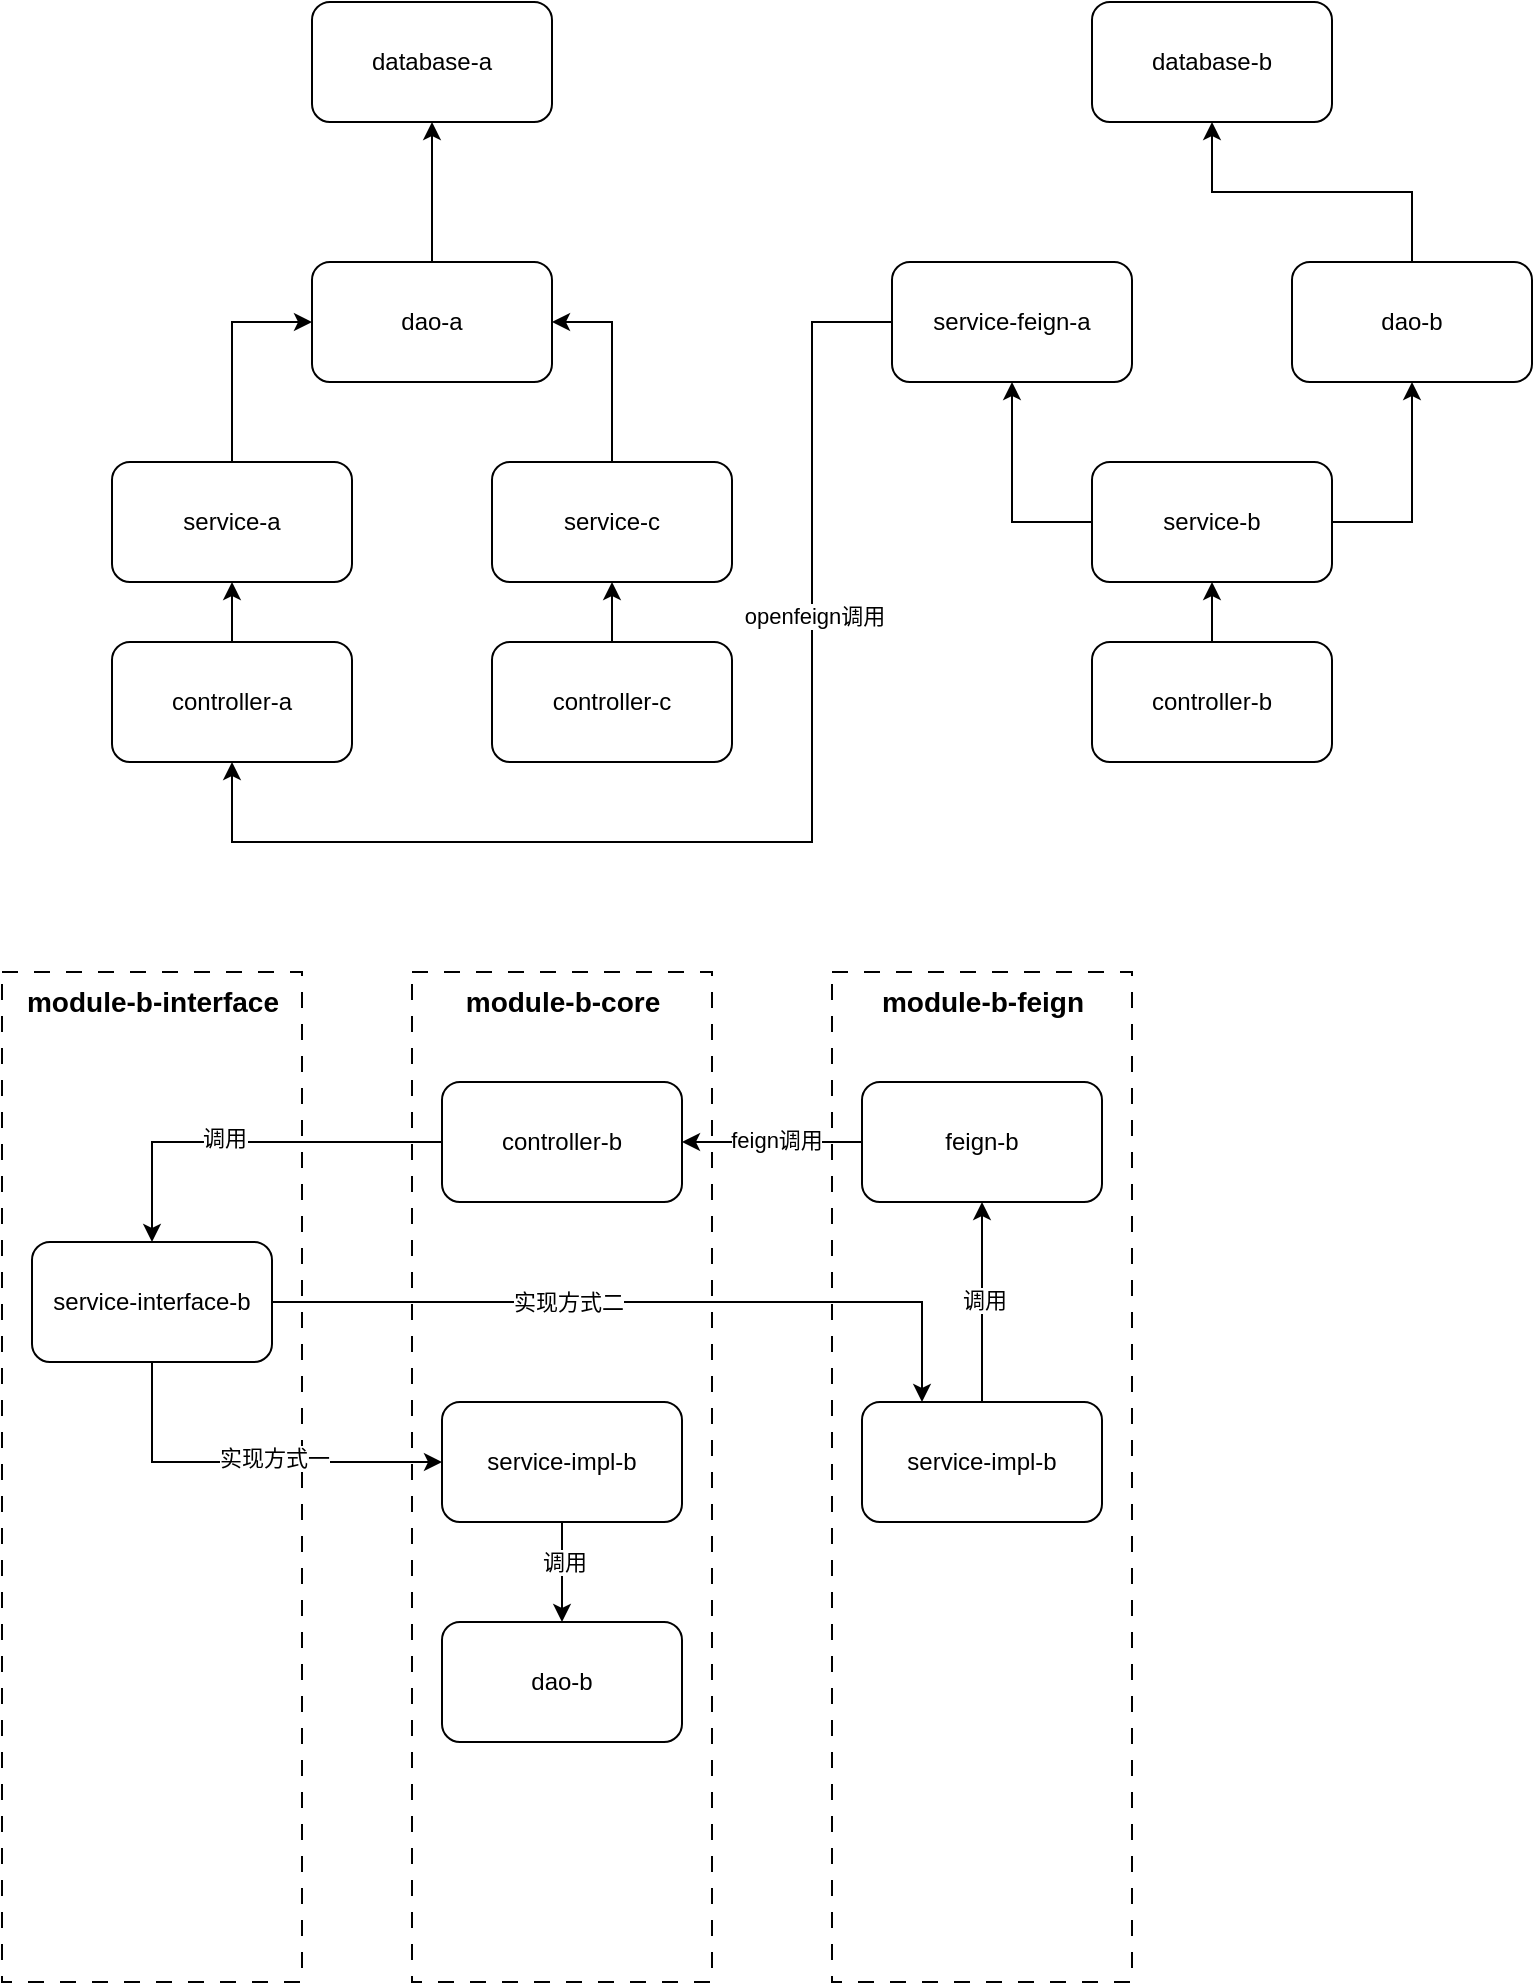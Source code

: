 <mxfile version="27.1.6">
  <diagram name="第 1 页" id="FFWr6u5y0ytz4Iyv65yv">
    <mxGraphModel dx="994" dy="561" grid="1" gridSize="10" guides="1" tooltips="1" connect="1" arrows="1" fold="1" page="1" pageScale="1" pageWidth="827" pageHeight="1169" math="0" shadow="0">
      <root>
        <mxCell id="0" />
        <mxCell id="1" parent="0" />
        <mxCell id="37rWsIUQvz2kM5Ei5rHp-4" value="" style="rounded=0;whiteSpace=wrap;html=1;dashed=1;dashPattern=8 8;" vertex="1" parent="1">
          <mxGeometry x="440" y="555" width="150" height="505" as="geometry" />
        </mxCell>
        <mxCell id="37rWsIUQvz2kM5Ei5rHp-3" value="" style="rounded=0;whiteSpace=wrap;html=1;dashed=1;dashPattern=8 8;" vertex="1" parent="1">
          <mxGeometry x="230" y="555" width="150" height="505" as="geometry" />
        </mxCell>
        <mxCell id="37rWsIUQvz2kM5Ei5rHp-1" value="" style="rounded=0;whiteSpace=wrap;html=1;dashed=1;dashPattern=8 8;" vertex="1" parent="1">
          <mxGeometry x="25" y="555" width="150" height="505" as="geometry" />
        </mxCell>
        <mxCell id="oveZRGWBptO2mNdlpd39-2" style="edgeStyle=orthogonalEdgeStyle;rounded=0;orthogonalLoop=1;jettySize=auto;html=1;exitX=0.5;exitY=0;exitDx=0;exitDy=0;entryX=0.5;entryY=1;entryDx=0;entryDy=0;" parent="1" source="oveZRGWBptO2mNdlpd39-3" target="oveZRGWBptO2mNdlpd39-12" edge="1">
          <mxGeometry relative="1" as="geometry" />
        </mxCell>
        <mxCell id="oveZRGWBptO2mNdlpd39-3" value="dao-a" style="rounded=1;whiteSpace=wrap;html=1;" parent="1" vertex="1">
          <mxGeometry x="180" y="200" width="120" height="60" as="geometry" />
        </mxCell>
        <mxCell id="oveZRGWBptO2mNdlpd39-4" style="edgeStyle=orthogonalEdgeStyle;rounded=0;orthogonalLoop=1;jettySize=auto;html=1;exitX=0.5;exitY=0;exitDx=0;exitDy=0;entryX=0;entryY=0.5;entryDx=0;entryDy=0;" parent="1" source="oveZRGWBptO2mNdlpd39-5" target="oveZRGWBptO2mNdlpd39-3" edge="1">
          <mxGeometry relative="1" as="geometry" />
        </mxCell>
        <mxCell id="oveZRGWBptO2mNdlpd39-5" value="service-a" style="rounded=1;whiteSpace=wrap;html=1;" parent="1" vertex="1">
          <mxGeometry x="80" y="300" width="120" height="60" as="geometry" />
        </mxCell>
        <mxCell id="oveZRGWBptO2mNdlpd39-6" style="edgeStyle=orthogonalEdgeStyle;rounded=0;orthogonalLoop=1;jettySize=auto;html=1;exitX=0.5;exitY=0;exitDx=0;exitDy=0;entryX=0.5;entryY=1;entryDx=0;entryDy=0;" parent="1" source="oveZRGWBptO2mNdlpd39-7" target="oveZRGWBptO2mNdlpd39-5" edge="1">
          <mxGeometry relative="1" as="geometry" />
        </mxCell>
        <mxCell id="oveZRGWBptO2mNdlpd39-7" value="controller-a" style="rounded=1;whiteSpace=wrap;html=1;" parent="1" vertex="1">
          <mxGeometry x="80" y="390" width="120" height="60" as="geometry" />
        </mxCell>
        <mxCell id="oveZRGWBptO2mNdlpd39-8" style="edgeStyle=orthogonalEdgeStyle;rounded=0;orthogonalLoop=1;jettySize=auto;html=1;exitX=0.5;exitY=0;exitDx=0;exitDy=0;entryX=1;entryY=0.5;entryDx=0;entryDy=0;" parent="1" source="oveZRGWBptO2mNdlpd39-9" target="oveZRGWBptO2mNdlpd39-3" edge="1">
          <mxGeometry relative="1" as="geometry" />
        </mxCell>
        <mxCell id="oveZRGWBptO2mNdlpd39-9" value="&lt;span style=&quot;background-color: transparent; color: light-dark(rgb(0, 0, 0), rgb(255, 255, 255));&quot;&gt;service-c&lt;/span&gt;" style="rounded=1;whiteSpace=wrap;html=1;" parent="1" vertex="1">
          <mxGeometry x="270" y="300" width="120" height="60" as="geometry" />
        </mxCell>
        <mxCell id="oveZRGWBptO2mNdlpd39-10" style="edgeStyle=orthogonalEdgeStyle;rounded=0;orthogonalLoop=1;jettySize=auto;html=1;exitX=0.5;exitY=0;exitDx=0;exitDy=0;entryX=0.5;entryY=1;entryDx=0;entryDy=0;" parent="1" source="oveZRGWBptO2mNdlpd39-11" target="oveZRGWBptO2mNdlpd39-9" edge="1">
          <mxGeometry relative="1" as="geometry" />
        </mxCell>
        <mxCell id="oveZRGWBptO2mNdlpd39-11" value="&lt;span style=&quot;background-color: transparent; color: light-dark(rgb(0, 0, 0), rgb(255, 255, 255));&quot;&gt;controller-c&lt;/span&gt;" style="rounded=1;whiteSpace=wrap;html=1;" parent="1" vertex="1">
          <mxGeometry x="270" y="390" width="120" height="60" as="geometry" />
        </mxCell>
        <mxCell id="oveZRGWBptO2mNdlpd39-12" value="database-a" style="rounded=1;whiteSpace=wrap;html=1;" parent="1" vertex="1">
          <mxGeometry x="180" y="70" width="120" height="60" as="geometry" />
        </mxCell>
        <mxCell id="oveZRGWBptO2mNdlpd39-13" value="database-b" style="rounded=1;whiteSpace=wrap;html=1;" parent="1" vertex="1">
          <mxGeometry x="570" y="70" width="120" height="60" as="geometry" />
        </mxCell>
        <mxCell id="oveZRGWBptO2mNdlpd39-14" style="edgeStyle=orthogonalEdgeStyle;rounded=0;orthogonalLoop=1;jettySize=auto;html=1;exitX=1;exitY=0.5;exitDx=0;exitDy=0;entryX=0.5;entryY=1;entryDx=0;entryDy=0;" parent="1" source="oveZRGWBptO2mNdlpd39-16" target="oveZRGWBptO2mNdlpd39-20" edge="1">
          <mxGeometry relative="1" as="geometry" />
        </mxCell>
        <mxCell id="oveZRGWBptO2mNdlpd39-15" style="edgeStyle=orthogonalEdgeStyle;rounded=0;orthogonalLoop=1;jettySize=auto;html=1;exitX=0;exitY=0.5;exitDx=0;exitDy=0;entryX=0.5;entryY=1;entryDx=0;entryDy=0;" parent="1" source="oveZRGWBptO2mNdlpd39-16" target="oveZRGWBptO2mNdlpd39-23" edge="1">
          <mxGeometry relative="1" as="geometry" />
        </mxCell>
        <mxCell id="oveZRGWBptO2mNdlpd39-16" value="&lt;span style=&quot;background-color: transparent; color: light-dark(rgb(0, 0, 0), rgb(255, 255, 255));&quot;&gt;service-b&lt;/span&gt;" style="rounded=1;whiteSpace=wrap;html=1;" parent="1" vertex="1">
          <mxGeometry x="570" y="300" width="120" height="60" as="geometry" />
        </mxCell>
        <mxCell id="oveZRGWBptO2mNdlpd39-17" style="edgeStyle=orthogonalEdgeStyle;rounded=0;orthogonalLoop=1;jettySize=auto;html=1;entryX=0.5;entryY=1;entryDx=0;entryDy=0;" parent="1" source="oveZRGWBptO2mNdlpd39-18" target="oveZRGWBptO2mNdlpd39-16" edge="1">
          <mxGeometry relative="1" as="geometry" />
        </mxCell>
        <mxCell id="oveZRGWBptO2mNdlpd39-18" value="&lt;span style=&quot;background-color: transparent; color: light-dark(rgb(0, 0, 0), rgb(255, 255, 255));&quot;&gt;controller-b&lt;/span&gt;" style="rounded=1;whiteSpace=wrap;html=1;" parent="1" vertex="1">
          <mxGeometry x="570" y="390" width="120" height="60" as="geometry" />
        </mxCell>
        <mxCell id="oveZRGWBptO2mNdlpd39-19" style="edgeStyle=orthogonalEdgeStyle;rounded=0;orthogonalLoop=1;jettySize=auto;html=1;exitX=0.5;exitY=0;exitDx=0;exitDy=0;entryX=0.5;entryY=1;entryDx=0;entryDy=0;" parent="1" source="oveZRGWBptO2mNdlpd39-20" target="oveZRGWBptO2mNdlpd39-13" edge="1">
          <mxGeometry relative="1" as="geometry" />
        </mxCell>
        <mxCell id="oveZRGWBptO2mNdlpd39-20" value="dao-b" style="rounded=1;whiteSpace=wrap;html=1;" parent="1" vertex="1">
          <mxGeometry x="670" y="200" width="120" height="60" as="geometry" />
        </mxCell>
        <mxCell id="oveZRGWBptO2mNdlpd39-21" style="edgeStyle=orthogonalEdgeStyle;rounded=0;orthogonalLoop=1;jettySize=auto;html=1;exitX=0;exitY=0.5;exitDx=0;exitDy=0;entryX=0.5;entryY=1;entryDx=0;entryDy=0;" parent="1" source="oveZRGWBptO2mNdlpd39-23" target="oveZRGWBptO2mNdlpd39-7" edge="1">
          <mxGeometry relative="1" as="geometry">
            <Array as="points">
              <mxPoint x="430" y="230" />
              <mxPoint x="430" y="490" />
              <mxPoint x="140" y="490" />
            </Array>
          </mxGeometry>
        </mxCell>
        <mxCell id="oveZRGWBptO2mNdlpd39-22" value="openfeign调用" style="edgeLabel;html=1;align=center;verticalAlign=middle;resizable=0;points=[];" parent="oveZRGWBptO2mNdlpd39-21" vertex="1" connectable="0">
          <mxGeometry x="-0.406" y="1" relative="1" as="geometry">
            <mxPoint as="offset" />
          </mxGeometry>
        </mxCell>
        <mxCell id="oveZRGWBptO2mNdlpd39-23" value="&lt;span style=&quot;background-color: transparent; color: light-dark(rgb(0, 0, 0), rgb(255, 255, 255));&quot;&gt;service-feign-a&lt;/span&gt;" style="rounded=1;whiteSpace=wrap;html=1;" parent="1" vertex="1">
          <mxGeometry x="470" y="200" width="120" height="60" as="geometry" />
        </mxCell>
        <mxCell id="37rWsIUQvz2kM5Ei5rHp-13" style="edgeStyle=orthogonalEdgeStyle;rounded=0;orthogonalLoop=1;jettySize=auto;html=1;exitX=0;exitY=0.5;exitDx=0;exitDy=0;" edge="1" parent="1" source="TTS_ln8Ax7F4T7DwXjoz-1" target="TTS_ln8Ax7F4T7DwXjoz-2">
          <mxGeometry relative="1" as="geometry" />
        </mxCell>
        <mxCell id="37rWsIUQvz2kM5Ei5rHp-14" value="调用" style="edgeLabel;html=1;align=center;verticalAlign=middle;resizable=0;points=[];" vertex="1" connectable="0" parent="37rWsIUQvz2kM5Ei5rHp-13">
          <mxGeometry x="0.118" y="-2" relative="1" as="geometry">
            <mxPoint as="offset" />
          </mxGeometry>
        </mxCell>
        <mxCell id="TTS_ln8Ax7F4T7DwXjoz-1" value="&lt;span style=&quot;background-color: transparent; color: light-dark(rgb(0, 0, 0), rgb(255, 255, 255));&quot;&gt;controller-b&lt;/span&gt;" style="rounded=1;whiteSpace=wrap;html=1;" parent="1" vertex="1">
          <mxGeometry x="245" y="610" width="120" height="60" as="geometry" />
        </mxCell>
        <mxCell id="37rWsIUQvz2kM5Ei5rHp-16" style="edgeStyle=orthogonalEdgeStyle;rounded=0;orthogonalLoop=1;jettySize=auto;html=1;exitX=1;exitY=0.5;exitDx=0;exitDy=0;entryX=0.25;entryY=0;entryDx=0;entryDy=0;" edge="1" parent="1" source="TTS_ln8Ax7F4T7DwXjoz-2" target="37rWsIUQvz2kM5Ei5rHp-6">
          <mxGeometry relative="1" as="geometry">
            <mxPoint x="305" y="770" as="targetPoint" />
          </mxGeometry>
        </mxCell>
        <mxCell id="37rWsIUQvz2kM5Ei5rHp-21" value="实现方式二" style="edgeLabel;html=1;align=center;verticalAlign=middle;resizable=0;points=[];" vertex="1" connectable="0" parent="37rWsIUQvz2kM5Ei5rHp-16">
          <mxGeometry x="-0.211" relative="1" as="geometry">
            <mxPoint as="offset" />
          </mxGeometry>
        </mxCell>
        <mxCell id="37rWsIUQvz2kM5Ei5rHp-18" style="edgeStyle=orthogonalEdgeStyle;rounded=0;orthogonalLoop=1;jettySize=auto;html=1;exitX=0.5;exitY=1;exitDx=0;exitDy=0;entryX=0;entryY=0.5;entryDx=0;entryDy=0;" edge="1" parent="1" source="TTS_ln8Ax7F4T7DwXjoz-2" target="TTS_ln8Ax7F4T7DwXjoz-5">
          <mxGeometry relative="1" as="geometry">
            <Array as="points">
              <mxPoint x="100" y="800" />
            </Array>
          </mxGeometry>
        </mxCell>
        <mxCell id="37rWsIUQvz2kM5Ei5rHp-19" value="实现方式一" style="edgeLabel;html=1;align=center;verticalAlign=middle;resizable=0;points=[];" vertex="1" connectable="0" parent="37rWsIUQvz2kM5Ei5rHp-18">
          <mxGeometry x="0.14" y="2" relative="1" as="geometry">
            <mxPoint as="offset" />
          </mxGeometry>
        </mxCell>
        <mxCell id="TTS_ln8Ax7F4T7DwXjoz-2" value="&lt;span style=&quot;background-color: transparent; color: light-dark(rgb(0, 0, 0), rgb(255, 255, 255));&quot;&gt;service-&lt;/span&gt;&lt;span style=&quot;background-color: transparent; color: light-dark(rgb(0, 0, 0), rgb(255, 255, 255));&quot;&gt;interface-b&lt;/span&gt;" style="rounded=1;whiteSpace=wrap;html=1;" parent="1" vertex="1">
          <mxGeometry x="40" y="690" width="120" height="60" as="geometry" />
        </mxCell>
        <mxCell id="37rWsIUQvz2kM5Ei5rHp-22" style="edgeStyle=orthogonalEdgeStyle;rounded=0;orthogonalLoop=1;jettySize=auto;html=1;exitX=0.5;exitY=1;exitDx=0;exitDy=0;" edge="1" parent="1" source="TTS_ln8Ax7F4T7DwXjoz-5" target="37rWsIUQvz2kM5Ei5rHp-20">
          <mxGeometry relative="1" as="geometry" />
        </mxCell>
        <mxCell id="37rWsIUQvz2kM5Ei5rHp-23" value="调用" style="edgeLabel;html=1;align=center;verticalAlign=middle;resizable=0;points=[];" vertex="1" connectable="0" parent="37rWsIUQvz2kM5Ei5rHp-22">
          <mxGeometry x="-0.2" y="1" relative="1" as="geometry">
            <mxPoint as="offset" />
          </mxGeometry>
        </mxCell>
        <mxCell id="TTS_ln8Ax7F4T7DwXjoz-5" value="&lt;span style=&quot;background-color: transparent; color: light-dark(rgb(0, 0, 0), rgb(255, 255, 255));&quot;&gt;service-impl-b&lt;/span&gt;" style="rounded=1;whiteSpace=wrap;html=1;" parent="1" vertex="1">
          <mxGeometry x="245" y="770" width="120" height="60" as="geometry" />
        </mxCell>
        <mxCell id="37rWsIUQvz2kM5Ei5rHp-2" value="&lt;b&gt;&lt;font style=&quot;font-size: 14px;&quot;&gt;module-b-interface&lt;/font&gt;&lt;/b&gt;" style="text;html=1;align=center;verticalAlign=middle;whiteSpace=wrap;rounded=0;" vertex="1" parent="1">
          <mxGeometry x="33.75" y="555" width="132.5" height="30" as="geometry" />
        </mxCell>
        <mxCell id="37rWsIUQvz2kM5Ei5rHp-9" style="edgeStyle=orthogonalEdgeStyle;rounded=0;orthogonalLoop=1;jettySize=auto;html=1;exitX=0;exitY=0.5;exitDx=0;exitDy=0;" edge="1" parent="1" source="37rWsIUQvz2kM5Ei5rHp-5" target="TTS_ln8Ax7F4T7DwXjoz-1">
          <mxGeometry relative="1" as="geometry" />
        </mxCell>
        <mxCell id="37rWsIUQvz2kM5Ei5rHp-10" value="feign调用" style="edgeLabel;html=1;align=center;verticalAlign=middle;resizable=0;points=[];" vertex="1" connectable="0" parent="37rWsIUQvz2kM5Ei5rHp-9">
          <mxGeometry x="-0.044" y="-1" relative="1" as="geometry">
            <mxPoint as="offset" />
          </mxGeometry>
        </mxCell>
        <mxCell id="37rWsIUQvz2kM5Ei5rHp-5" value="&lt;span style=&quot;background-color: transparent; color: light-dark(rgb(0, 0, 0), rgb(255, 255, 255));&quot;&gt;feign-b&lt;/span&gt;" style="rounded=1;whiteSpace=wrap;html=1;" vertex="1" parent="1">
          <mxGeometry x="455" y="610" width="120" height="60" as="geometry" />
        </mxCell>
        <mxCell id="37rWsIUQvz2kM5Ei5rHp-11" style="edgeStyle=orthogonalEdgeStyle;rounded=0;orthogonalLoop=1;jettySize=auto;html=1;exitX=0.5;exitY=0;exitDx=0;exitDy=0;entryX=0.5;entryY=1;entryDx=0;entryDy=0;" edge="1" parent="1" source="37rWsIUQvz2kM5Ei5rHp-6" target="37rWsIUQvz2kM5Ei5rHp-5">
          <mxGeometry relative="1" as="geometry" />
        </mxCell>
        <mxCell id="37rWsIUQvz2kM5Ei5rHp-12" value="调用" style="edgeLabel;html=1;align=center;verticalAlign=middle;resizable=0;points=[];" vertex="1" connectable="0" parent="37rWsIUQvz2kM5Ei5rHp-11">
          <mxGeometry x="0.02" y="-1" relative="1" as="geometry">
            <mxPoint as="offset" />
          </mxGeometry>
        </mxCell>
        <mxCell id="37rWsIUQvz2kM5Ei5rHp-6" value="&lt;span style=&quot;background-color: transparent; color: light-dark(rgb(0, 0, 0), rgb(255, 255, 255));&quot;&gt;service-impl-b&lt;/span&gt;" style="rounded=1;whiteSpace=wrap;html=1;" vertex="1" parent="1">
          <mxGeometry x="455" y="770" width="120" height="60" as="geometry" />
        </mxCell>
        <mxCell id="37rWsIUQvz2kM5Ei5rHp-7" value="&lt;b&gt;&lt;font style=&quot;font-size: 14px;&quot;&gt;module-b-core&lt;/font&gt;&lt;/b&gt;" style="text;html=1;align=center;verticalAlign=middle;whiteSpace=wrap;rounded=0;" vertex="1" parent="1">
          <mxGeometry x="238.75" y="555" width="132.5" height="30" as="geometry" />
        </mxCell>
        <mxCell id="37rWsIUQvz2kM5Ei5rHp-8" value="&lt;b&gt;&lt;font style=&quot;font-size: 14px;&quot;&gt;module-b-feign&lt;/font&gt;&lt;/b&gt;" style="text;html=1;align=center;verticalAlign=middle;whiteSpace=wrap;rounded=0;" vertex="1" parent="1">
          <mxGeometry x="448.75" y="555" width="132.5" height="30" as="geometry" />
        </mxCell>
        <mxCell id="37rWsIUQvz2kM5Ei5rHp-20" value="&lt;span style=&quot;background-color: transparent; color: light-dark(rgb(0, 0, 0), rgb(255, 255, 255));&quot;&gt;dao-b&lt;/span&gt;" style="rounded=1;whiteSpace=wrap;html=1;" vertex="1" parent="1">
          <mxGeometry x="245" y="880" width="120" height="60" as="geometry" />
        </mxCell>
      </root>
    </mxGraphModel>
  </diagram>
</mxfile>
